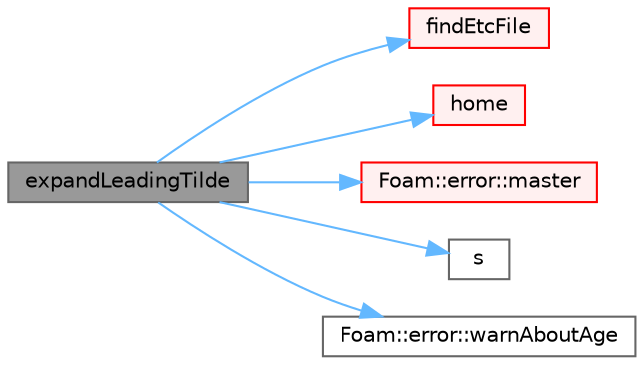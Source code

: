 digraph "expandLeadingTilde"
{
 // LATEX_PDF_SIZE
  bgcolor="transparent";
  edge [fontname=Helvetica,fontsize=10,labelfontname=Helvetica,labelfontsize=10];
  node [fontname=Helvetica,fontsize=10,shape=box,height=0.2,width=0.4];
  rankdir="LR";
  Node1 [id="Node000001",label="expandLeadingTilde",height=0.2,width=0.4,color="gray40", fillcolor="grey60", style="filled", fontcolor="black",tooltip=" "];
  Node1 -> Node2 [id="edge1_Node000001_Node000002",color="steelblue1",style="solid",tooltip=" "];
  Node2 [id="Node000002",label="findEtcFile",height=0.2,width=0.4,color="red", fillcolor="#FFF0F0", style="filled",URL="$namespaceFoam.html#a6b3a7e5f572960f5765277ad7eea3adc",tooltip=" "];
  Node1 -> Node13 [id="edge2_Node000001_Node000013",color="steelblue1",style="solid",tooltip=" "];
  Node13 [id="Node000013",label="home",height=0.2,width=0.4,color="red", fillcolor="#FFF0F0", style="filled",URL="$namespaceFoam.html#ae3d3ec6ddc4a201cdcf369c6a46bcaba",tooltip=" "];
  Node1 -> Node16 [id="edge3_Node000001_Node000016",color="steelblue1",style="solid",tooltip=" "];
  Node16 [id="Node000016",label="Foam::error::master",height=0.2,width=0.4,color="red", fillcolor="#FFF0F0", style="filled",URL="$classFoam_1_1error.html#af4e417d137b9a02a998afa995a93acc4",tooltip=" "];
  Node1 -> Node20 [id="edge4_Node000001_Node000020",color="steelblue1",style="solid",tooltip=" "];
  Node20 [id="Node000020",label="s",height=0.2,width=0.4,color="grey40", fillcolor="white", style="filled",URL="$gmvOutputSpray_8H.html#abd29a68223d2d8cf69b98ba8e32a841c",tooltip=" "];
  Node1 -> Node21 [id="edge5_Node000001_Node000021",color="steelblue1",style="solid",tooltip=" "];
  Node21 [id="Node000021",label="Foam::error::warnAboutAge",height=0.2,width=0.4,color="grey40", fillcolor="white", style="filled",URL="$classFoam_1_1error.html#aa429ef12195c76bd1ebc292945702025",tooltip=" "];
}
